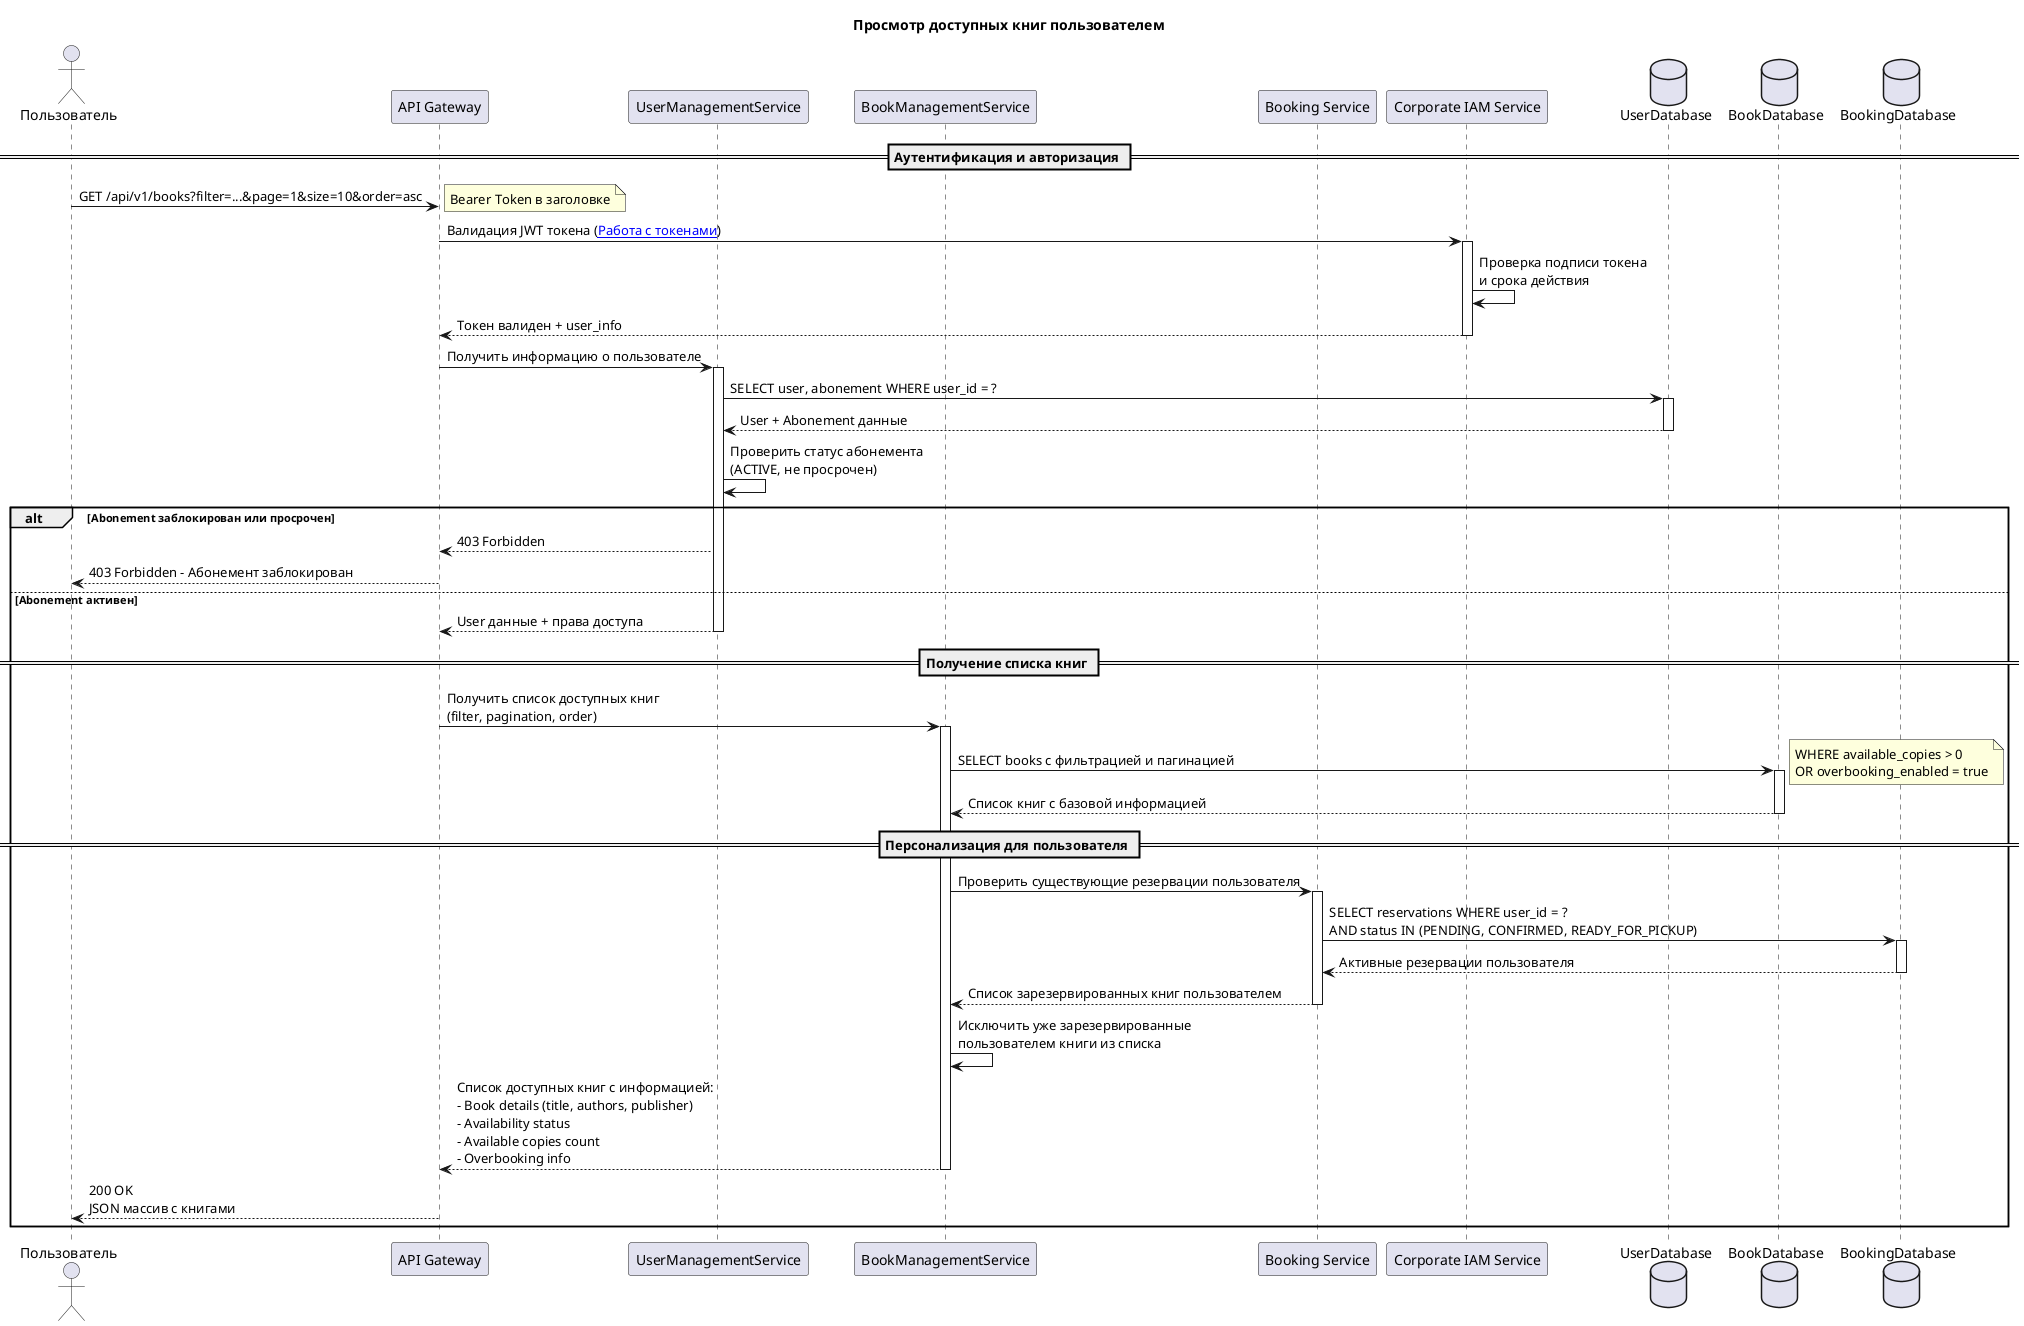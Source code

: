 @startuml Get Available Books Sequence Diagram

title Просмотр доступных книг пользователем

actor "Пользователь" as User
participant "API Gateway" as Gateway
participant "UserManagementService" as UMS
participant "BookManagementService" as BMS
participant "Booking Service" as Booking
participant "Corporate IAM Service" as IAM
database "UserDatabase" as UserDB
database "BookDatabase" as BookDB
database "BookingDatabase" as BookingDB

== Аутентификация и авторизация ==
User -> Gateway: GET /api/v1/books?filter=...&page=1&size=10&order=asc
note right: Bearer Token в заголовке

Gateway -> IAM: Валидация JWT токена ([[file:///book_service__token_exchange_plant_seq.puml Работа с токенами]])
activate IAM
IAM -> IAM: Проверка подписи токена\nи срока действия
IAM --> Gateway: Токен валиден + user_info
deactivate IAM

Gateway -> UMS: Получить информацию о пользователе
activate UMS
UMS -> UserDB: SELECT user, abonement WHERE user_id = ?
activate UserDB
UserDB --> UMS: User + Abonement данные
deactivate UserDB

UMS -> UMS: Проверить статус абонемента\n(ACTIVE, не просрочен)
alt Abonement заблокирован или просрочен
    UMS --> Gateway: 403 Forbidden
    Gateway --> User: 403 Forbidden - Абонемент заблокирован
else Abonement активен
    UMS --> Gateway: User данные + права доступа
    deactivate UMS
    
    == Получение списка книг ==
    Gateway -> BMS: Получить список доступных книг\n(filter, pagination, order)
    activate BMS
    
    BMS -> BookDB: SELECT books с фильтрацией и пагинацией
    activate BookDB
    note right: WHERE available_copies > 0\nOR overbooking_enabled = true
    BookDB --> BMS: Список книг с базовой информацией
    deactivate BookDB
    
    == Персонализация для пользователя ==
    BMS -> Booking: Проверить существующие резервации пользователя
    activate Booking
    Booking -> BookingDB: SELECT reservations WHERE user_id = ?\nAND status IN (PENDING, CONFIRMED, READY_FOR_PICKUP)
    activate BookingDB
    BookingDB --> Booking: Активные резервации пользователя
    deactivate BookingDB
    Booking --> BMS: Список зарезервированных книг пользователем
    deactivate Booking
    
    BMS -> BMS: Исключить уже зарезервированные\nпользователем книги из списка
    
    BMS --> Gateway: Список доступных книг с информацией:\n- Book details (title, authors, publisher)\n- Availability status\n- Available copies count\n- Overbooking info
    deactivate BMS
    
    Gateway --> User: 200 OK\nJSON массив с книгами
end

@enduml